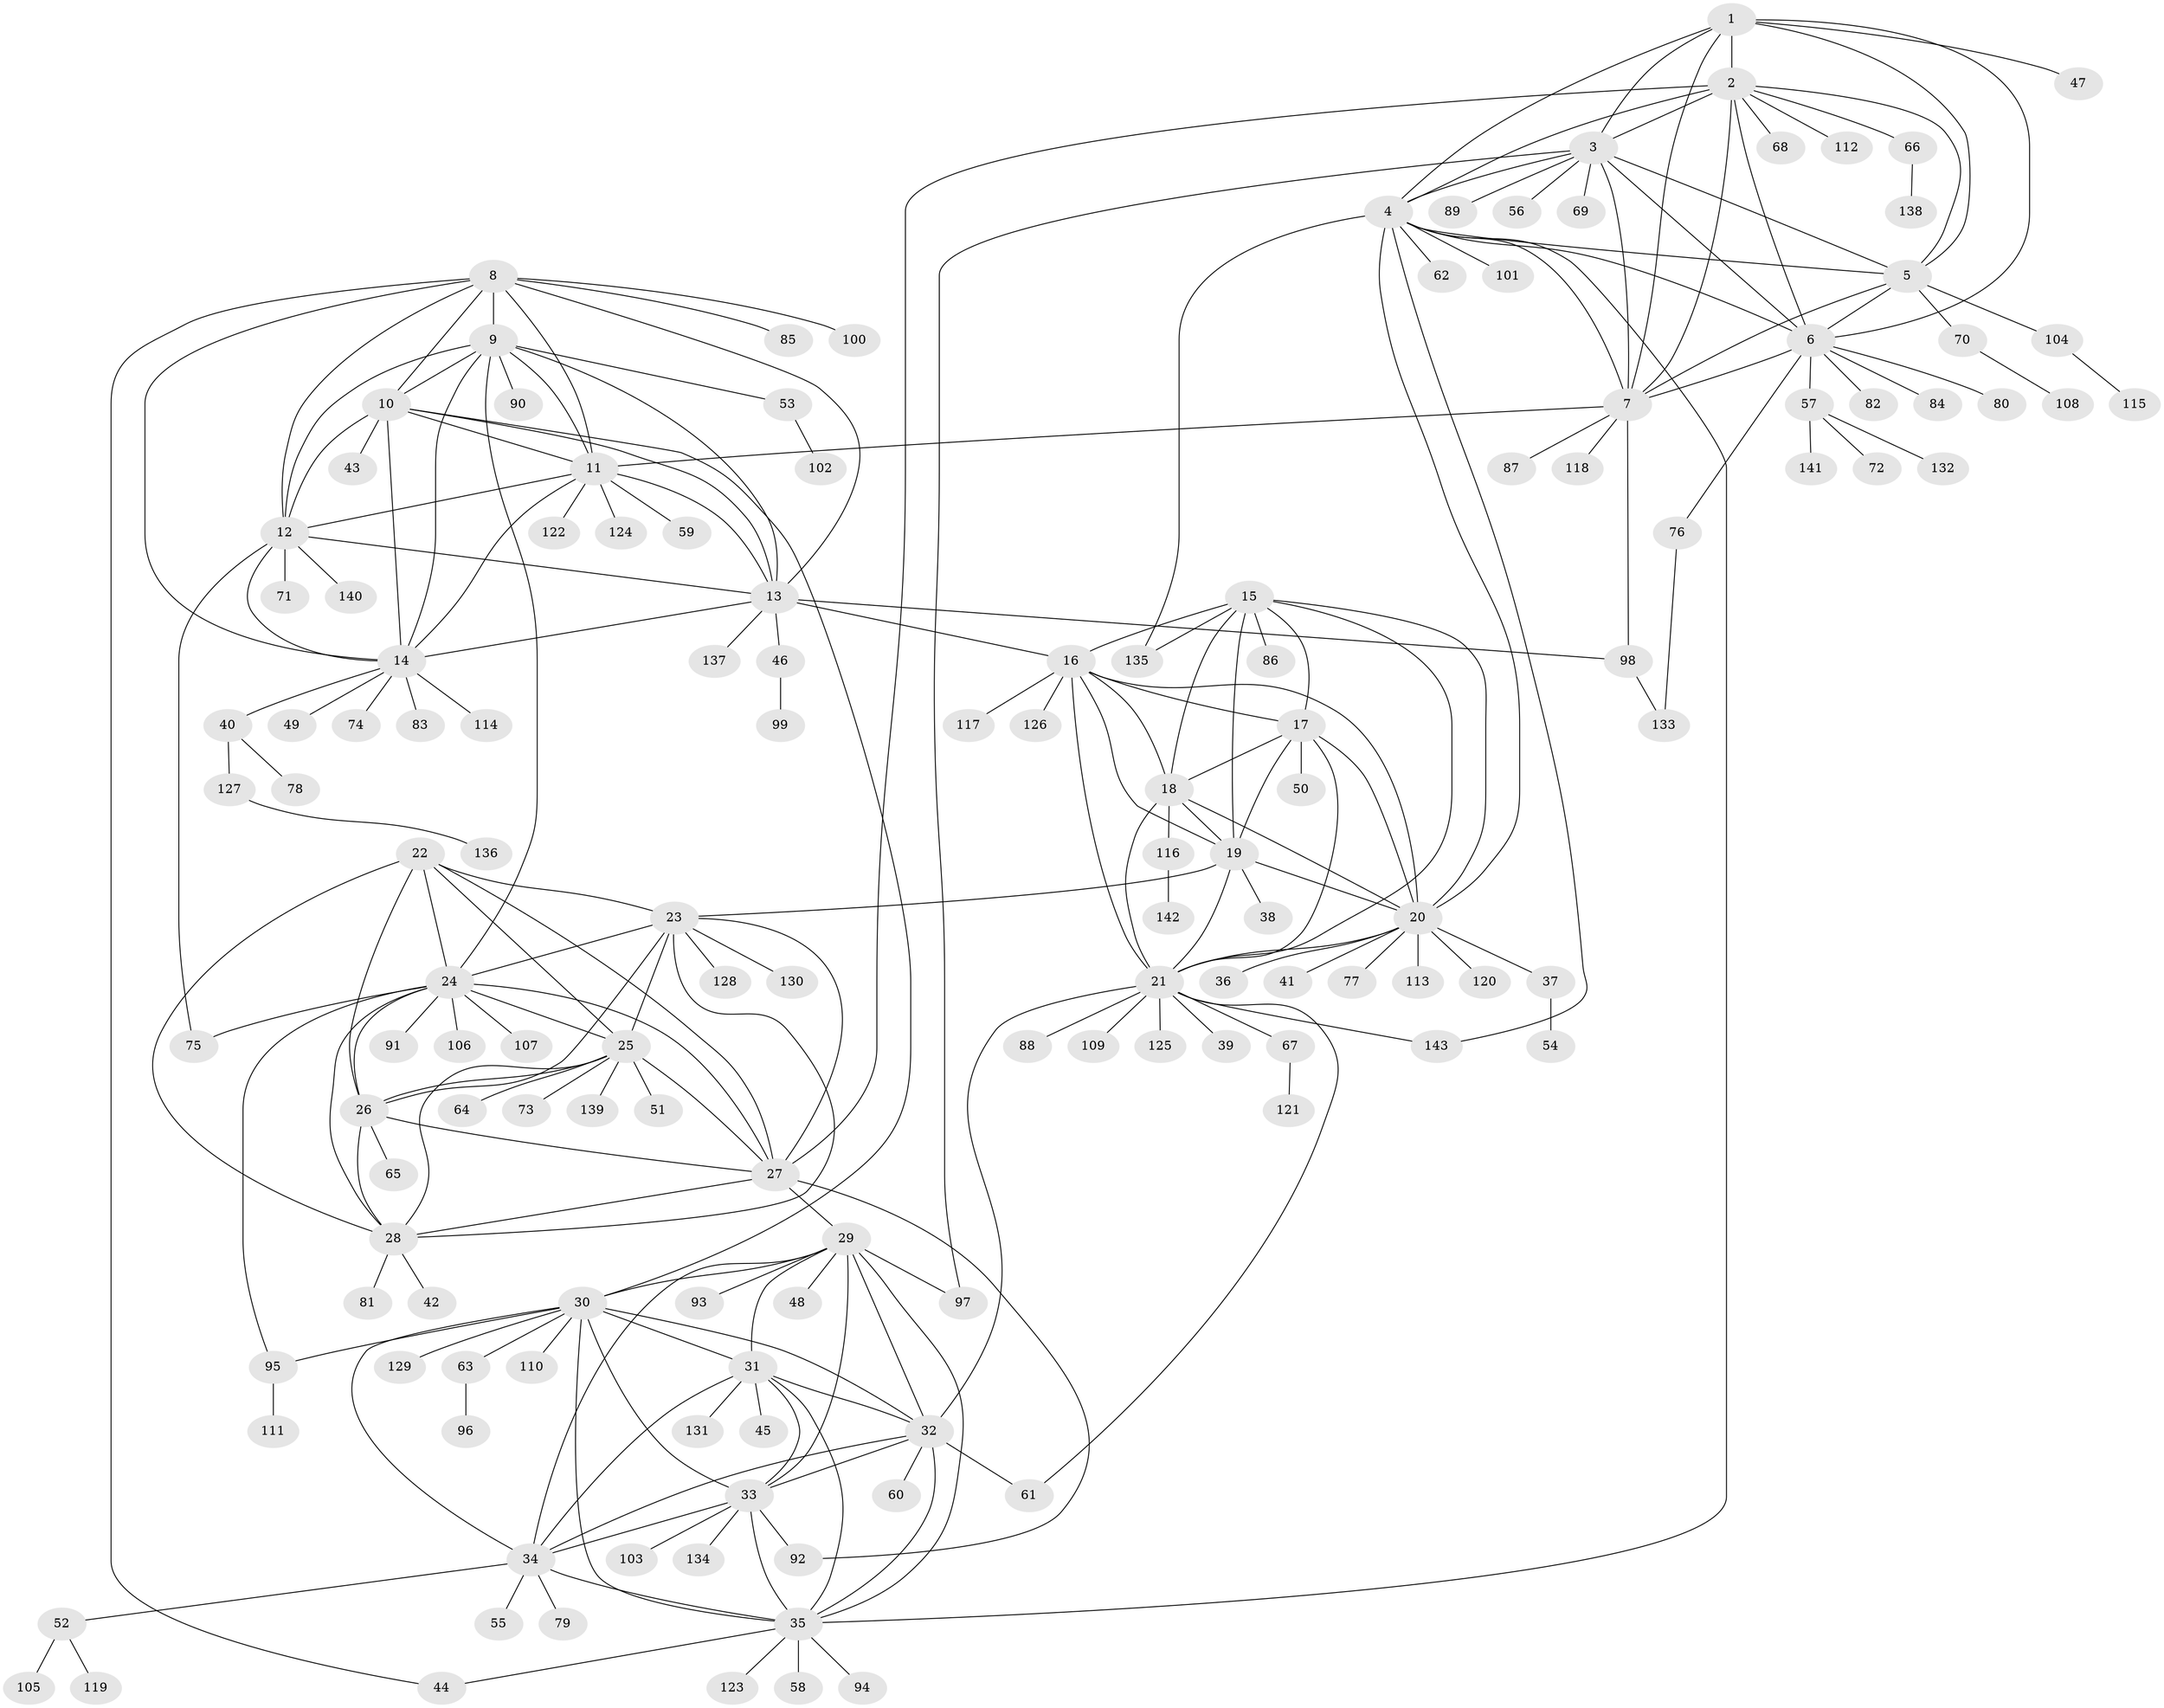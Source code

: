 // coarse degree distribution, {8: 0.05263157894736842, 13: 0.017543859649122806, 7: 0.043859649122807015, 10: 0.02631578947368421, 9: 0.02631578947368421, 6: 0.017543859649122806, 5: 0.02631578947368421, 11: 0.008771929824561403, 12: 0.02631578947368421, 2: 0.08771929824561403, 1: 0.631578947368421, 3: 0.03508771929824561}
// Generated by graph-tools (version 1.1) at 2025/52/02/27/25 19:52:17]
// undirected, 143 vertices, 233 edges
graph export_dot {
graph [start="1"]
  node [color=gray90,style=filled];
  1;
  2;
  3;
  4;
  5;
  6;
  7;
  8;
  9;
  10;
  11;
  12;
  13;
  14;
  15;
  16;
  17;
  18;
  19;
  20;
  21;
  22;
  23;
  24;
  25;
  26;
  27;
  28;
  29;
  30;
  31;
  32;
  33;
  34;
  35;
  36;
  37;
  38;
  39;
  40;
  41;
  42;
  43;
  44;
  45;
  46;
  47;
  48;
  49;
  50;
  51;
  52;
  53;
  54;
  55;
  56;
  57;
  58;
  59;
  60;
  61;
  62;
  63;
  64;
  65;
  66;
  67;
  68;
  69;
  70;
  71;
  72;
  73;
  74;
  75;
  76;
  77;
  78;
  79;
  80;
  81;
  82;
  83;
  84;
  85;
  86;
  87;
  88;
  89;
  90;
  91;
  92;
  93;
  94;
  95;
  96;
  97;
  98;
  99;
  100;
  101;
  102;
  103;
  104;
  105;
  106;
  107;
  108;
  109;
  110;
  111;
  112;
  113;
  114;
  115;
  116;
  117;
  118;
  119;
  120;
  121;
  122;
  123;
  124;
  125;
  126;
  127;
  128;
  129;
  130;
  131;
  132;
  133;
  134;
  135;
  136;
  137;
  138;
  139;
  140;
  141;
  142;
  143;
  1 -- 2;
  1 -- 3;
  1 -- 4;
  1 -- 5;
  1 -- 6;
  1 -- 7;
  1 -- 47;
  2 -- 3;
  2 -- 4;
  2 -- 5;
  2 -- 6;
  2 -- 7;
  2 -- 27;
  2 -- 66;
  2 -- 68;
  2 -- 112;
  3 -- 4;
  3 -- 5;
  3 -- 6;
  3 -- 7;
  3 -- 56;
  3 -- 69;
  3 -- 89;
  3 -- 97;
  4 -- 5;
  4 -- 6;
  4 -- 7;
  4 -- 20;
  4 -- 35;
  4 -- 62;
  4 -- 101;
  4 -- 135;
  4 -- 143;
  5 -- 6;
  5 -- 7;
  5 -- 70;
  5 -- 104;
  6 -- 7;
  6 -- 57;
  6 -- 76;
  6 -- 80;
  6 -- 82;
  6 -- 84;
  7 -- 11;
  7 -- 87;
  7 -- 98;
  7 -- 118;
  8 -- 9;
  8 -- 10;
  8 -- 11;
  8 -- 12;
  8 -- 13;
  8 -- 14;
  8 -- 44;
  8 -- 85;
  8 -- 100;
  9 -- 10;
  9 -- 11;
  9 -- 12;
  9 -- 13;
  9 -- 14;
  9 -- 24;
  9 -- 53;
  9 -- 90;
  10 -- 11;
  10 -- 12;
  10 -- 13;
  10 -- 14;
  10 -- 30;
  10 -- 43;
  11 -- 12;
  11 -- 13;
  11 -- 14;
  11 -- 59;
  11 -- 122;
  11 -- 124;
  12 -- 13;
  12 -- 14;
  12 -- 71;
  12 -- 75;
  12 -- 140;
  13 -- 14;
  13 -- 16;
  13 -- 46;
  13 -- 98;
  13 -- 137;
  14 -- 40;
  14 -- 49;
  14 -- 74;
  14 -- 83;
  14 -- 114;
  15 -- 16;
  15 -- 17;
  15 -- 18;
  15 -- 19;
  15 -- 20;
  15 -- 21;
  15 -- 86;
  15 -- 135;
  16 -- 17;
  16 -- 18;
  16 -- 19;
  16 -- 20;
  16 -- 21;
  16 -- 117;
  16 -- 126;
  17 -- 18;
  17 -- 19;
  17 -- 20;
  17 -- 21;
  17 -- 50;
  18 -- 19;
  18 -- 20;
  18 -- 21;
  18 -- 116;
  19 -- 20;
  19 -- 21;
  19 -- 23;
  19 -- 38;
  20 -- 21;
  20 -- 36;
  20 -- 37;
  20 -- 41;
  20 -- 77;
  20 -- 113;
  20 -- 120;
  21 -- 32;
  21 -- 39;
  21 -- 61;
  21 -- 67;
  21 -- 88;
  21 -- 109;
  21 -- 125;
  21 -- 143;
  22 -- 23;
  22 -- 24;
  22 -- 25;
  22 -- 26;
  22 -- 27;
  22 -- 28;
  23 -- 24;
  23 -- 25;
  23 -- 26;
  23 -- 27;
  23 -- 28;
  23 -- 128;
  23 -- 130;
  24 -- 25;
  24 -- 26;
  24 -- 27;
  24 -- 28;
  24 -- 75;
  24 -- 91;
  24 -- 95;
  24 -- 106;
  24 -- 107;
  25 -- 26;
  25 -- 27;
  25 -- 28;
  25 -- 51;
  25 -- 64;
  25 -- 73;
  25 -- 139;
  26 -- 27;
  26 -- 28;
  26 -- 65;
  27 -- 28;
  27 -- 29;
  27 -- 92;
  28 -- 42;
  28 -- 81;
  29 -- 30;
  29 -- 31;
  29 -- 32;
  29 -- 33;
  29 -- 34;
  29 -- 35;
  29 -- 48;
  29 -- 93;
  29 -- 97;
  30 -- 31;
  30 -- 32;
  30 -- 33;
  30 -- 34;
  30 -- 35;
  30 -- 63;
  30 -- 95;
  30 -- 110;
  30 -- 129;
  31 -- 32;
  31 -- 33;
  31 -- 34;
  31 -- 35;
  31 -- 45;
  31 -- 131;
  32 -- 33;
  32 -- 34;
  32 -- 35;
  32 -- 60;
  32 -- 61;
  33 -- 34;
  33 -- 35;
  33 -- 92;
  33 -- 103;
  33 -- 134;
  34 -- 35;
  34 -- 52;
  34 -- 55;
  34 -- 79;
  35 -- 44;
  35 -- 58;
  35 -- 94;
  35 -- 123;
  37 -- 54;
  40 -- 78;
  40 -- 127;
  46 -- 99;
  52 -- 105;
  52 -- 119;
  53 -- 102;
  57 -- 72;
  57 -- 132;
  57 -- 141;
  63 -- 96;
  66 -- 138;
  67 -- 121;
  70 -- 108;
  76 -- 133;
  95 -- 111;
  98 -- 133;
  104 -- 115;
  116 -- 142;
  127 -- 136;
}
